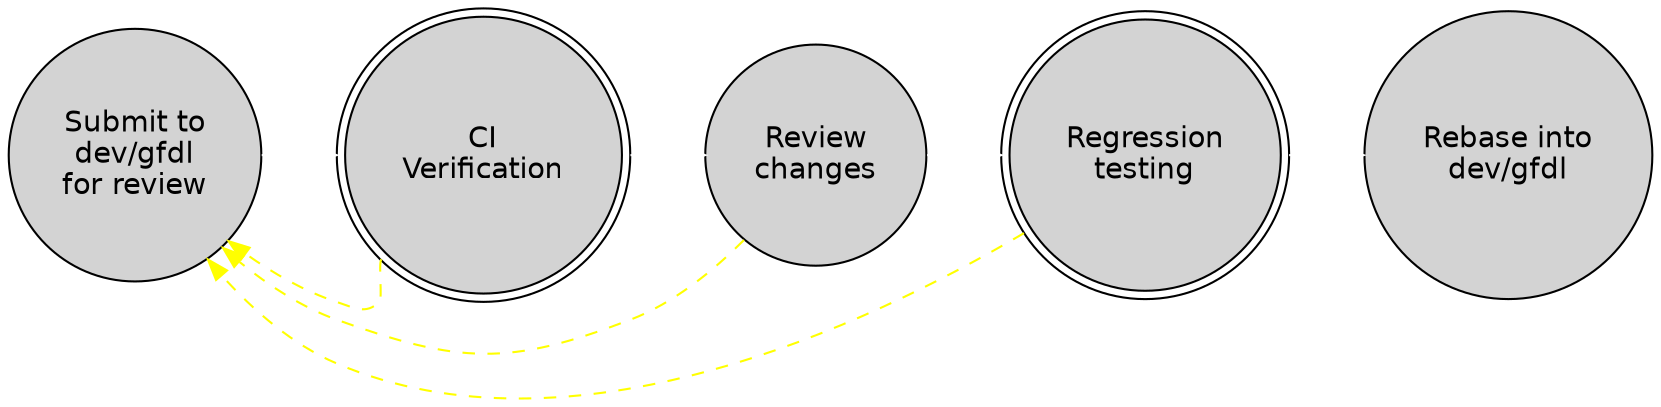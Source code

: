 digraph testing {
    rankdir="LR"
    fontname = helvetica
    bgcolor = transparent

    node [
        style = filled
        fontname = helvetica
    ]
    edge [
        color = white
    ]

    submit [
        label = "Submit to\ndev/gfdl\nfor review"
        shape = "circle"
    ]
    ci [
        label = "CI\nVerification"
        shape = "doublecircle"
    ]
    review [
        label = "Review\nchanges"
        shape = "circle"
    ]
    regression [
        label = "Regression\ntesting"
        shape = "doublecircle"
    ]
    merge [
        label = "Rebase into\ndev/gfdl"
        shape = "circle"
    ]

    edge[weight=4]
    submit:e -> ci
    ci -> review
    review -> regression
    regression -> merge

    edge[weight=1, color=yellow, style=dashed]
    ci:sw -> submit
    review -> submit
    regression -> submit
}
